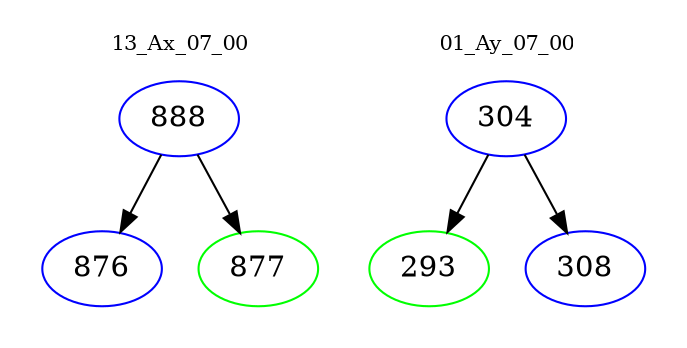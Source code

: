 digraph{
subgraph cluster_0 {
color = white
label = "13_Ax_07_00";
fontsize=10;
T0_888 [label="888", color="blue"]
T0_888 -> T0_876 [color="black"]
T0_876 [label="876", color="blue"]
T0_888 -> T0_877 [color="black"]
T0_877 [label="877", color="green"]
}
subgraph cluster_1 {
color = white
label = "01_Ay_07_00";
fontsize=10;
T1_304 [label="304", color="blue"]
T1_304 -> T1_293 [color="black"]
T1_293 [label="293", color="green"]
T1_304 -> T1_308 [color="black"]
T1_308 [label="308", color="blue"]
}
}
